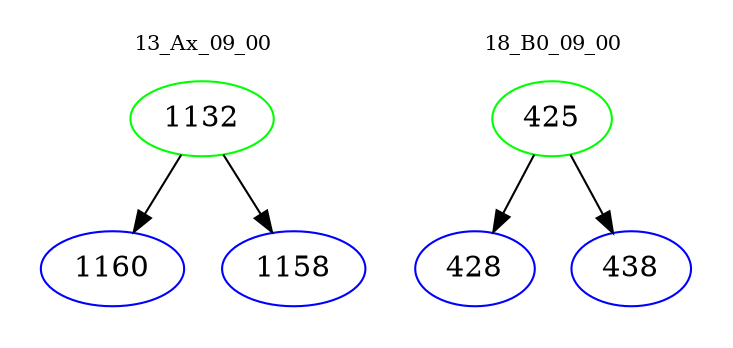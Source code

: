 digraph{
subgraph cluster_0 {
color = white
label = "13_Ax_09_00";
fontsize=10;
T0_1132 [label="1132", color="green"]
T0_1132 -> T0_1160 [color="black"]
T0_1160 [label="1160", color="blue"]
T0_1132 -> T0_1158 [color="black"]
T0_1158 [label="1158", color="blue"]
}
subgraph cluster_1 {
color = white
label = "18_B0_09_00";
fontsize=10;
T1_425 [label="425", color="green"]
T1_425 -> T1_428 [color="black"]
T1_428 [label="428", color="blue"]
T1_425 -> T1_438 [color="black"]
T1_438 [label="438", color="blue"]
}
}
